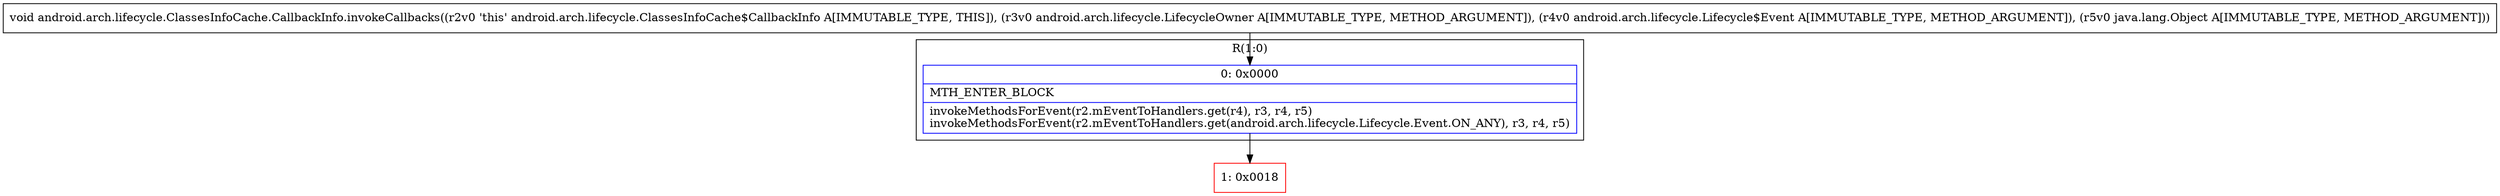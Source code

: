 digraph "CFG forandroid.arch.lifecycle.ClassesInfoCache.CallbackInfo.invokeCallbacks(Landroid\/arch\/lifecycle\/LifecycleOwner;Landroid\/arch\/lifecycle\/Lifecycle$Event;Ljava\/lang\/Object;)V" {
subgraph cluster_Region_472881990 {
label = "R(1:0)";
node [shape=record,color=blue];
Node_0 [shape=record,label="{0\:\ 0x0000|MTH_ENTER_BLOCK\l|invokeMethodsForEvent(r2.mEventToHandlers.get(r4), r3, r4, r5)\linvokeMethodsForEvent(r2.mEventToHandlers.get(android.arch.lifecycle.Lifecycle.Event.ON_ANY), r3, r4, r5)\l}"];
}
Node_1 [shape=record,color=red,label="{1\:\ 0x0018}"];
MethodNode[shape=record,label="{void android.arch.lifecycle.ClassesInfoCache.CallbackInfo.invokeCallbacks((r2v0 'this' android.arch.lifecycle.ClassesInfoCache$CallbackInfo A[IMMUTABLE_TYPE, THIS]), (r3v0 android.arch.lifecycle.LifecycleOwner A[IMMUTABLE_TYPE, METHOD_ARGUMENT]), (r4v0 android.arch.lifecycle.Lifecycle$Event A[IMMUTABLE_TYPE, METHOD_ARGUMENT]), (r5v0 java.lang.Object A[IMMUTABLE_TYPE, METHOD_ARGUMENT])) }"];
MethodNode -> Node_0;
Node_0 -> Node_1;
}

